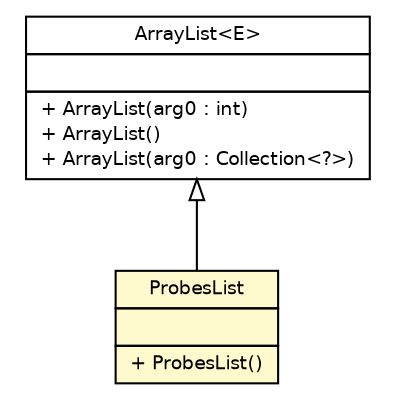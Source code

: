 #!/usr/local/bin/dot
#
# Class diagram 
# Generated by UmlGraph version 4.6 (http://www.spinellis.gr/sw/umlgraph)
#

digraph G {
	edge [fontname="Helvetica",fontsize=10,labelfontname="Helvetica",labelfontsize=10];
	node [fontname="Helvetica",fontsize=10,shape=plaintext];
	// fr.univrennes1.cri.jtacl.core.monitor.ProbesList
	c7484 [label=<<table border="0" cellborder="1" cellspacing="0" cellpadding="2" port="p" bgcolor="lemonChiffon" href="./ProbesList.html">
		<tr><td><table border="0" cellspacing="0" cellpadding="1">
			<tr><td> ProbesList </td></tr>
		</table></td></tr>
		<tr><td><table border="0" cellspacing="0" cellpadding="1">
			<tr><td align="left">  </td></tr>
		</table></td></tr>
		<tr><td><table border="0" cellspacing="0" cellpadding="1">
			<tr><td align="left"> + ProbesList() </td></tr>
		</table></td></tr>
		</table>>, fontname="Helvetica", fontcolor="black", fontsize=9.0];
	//fr.univrennes1.cri.jtacl.core.monitor.ProbesList extends java.util.ArrayList<fr.univrennes1.cri.jtacl.core.monitor.Probe>
	c7574:p -> c7484:p [dir=back,arrowtail=empty];
	// java.util.ArrayList<E>
	c7574 [label=<<table border="0" cellborder="1" cellspacing="0" cellpadding="2" port="p" href="http://java.sun.com/j2se/1.4.2/docs/api/java/util/ArrayList.html">
		<tr><td><table border="0" cellspacing="0" cellpadding="1">
			<tr><td> ArrayList&lt;E&gt; </td></tr>
		</table></td></tr>
		<tr><td><table border="0" cellspacing="0" cellpadding="1">
			<tr><td align="left">  </td></tr>
		</table></td></tr>
		<tr><td><table border="0" cellspacing="0" cellpadding="1">
			<tr><td align="left"> + ArrayList(arg0 : int) </td></tr>
			<tr><td align="left"> + ArrayList() </td></tr>
			<tr><td align="left"> + ArrayList(arg0 : Collection&lt;?&gt;) </td></tr>
		</table></td></tr>
		</table>>, fontname="Helvetica", fontcolor="black", fontsize=9.0];
}

